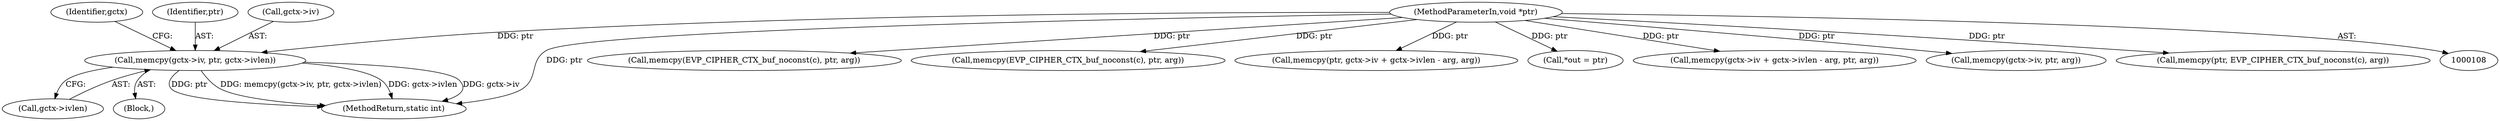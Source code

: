 digraph "0_openssl_00d965474b22b54e4275232bc71ee0c699c5cd21_0@API" {
"1000276" [label="(Call,memcpy(gctx->iv, ptr, gctx->ivlen))"];
"1000112" [label="(MethodParameterIn,void *ptr)"];
"1000281" [label="(Call,gctx->ivlen)"];
"1000229" [label="(Call,memcpy(EVP_CIPHER_CTX_buf_noconst(c), ptr, arg))"];
"1000286" [label="(Identifier,gctx)"];
"1000464" [label="(Call,memcpy(EVP_CIPHER_CTX_buf_noconst(c), ptr, arg))"];
"1000380" [label="(Call,memcpy(ptr, gctx->iv + gctx->ivlen - arg, arg))"];
"1000541" [label="(Call,*out = ptr)"];
"1000275" [label="(Block,)"];
"1000280" [label="(Identifier,ptr)"];
"1000427" [label="(Call,memcpy(gctx->iv + gctx->ivlen - arg, ptr, arg))"];
"1000307" [label="(Call,memcpy(gctx->iv, ptr, arg))"];
"1000112" [label="(MethodParameterIn,void *ptr)"];
"1000277" [label="(Call,gctx->iv)"];
"1000276" [label="(Call,memcpy(gctx->iv, ptr, gctx->ivlen))"];
"1000627" [label="(MethodReturn,static int)"];
"1000262" [label="(Call,memcpy(ptr, EVP_CIPHER_CTX_buf_noconst(c), arg))"];
"1000276" -> "1000275"  [label="AST: "];
"1000276" -> "1000281"  [label="CFG: "];
"1000277" -> "1000276"  [label="AST: "];
"1000280" -> "1000276"  [label="AST: "];
"1000281" -> "1000276"  [label="AST: "];
"1000286" -> "1000276"  [label="CFG: "];
"1000276" -> "1000627"  [label="DDG: ptr"];
"1000276" -> "1000627"  [label="DDG: memcpy(gctx->iv, ptr, gctx->ivlen)"];
"1000276" -> "1000627"  [label="DDG: gctx->ivlen"];
"1000276" -> "1000627"  [label="DDG: gctx->iv"];
"1000112" -> "1000276"  [label="DDG: ptr"];
"1000112" -> "1000108"  [label="AST: "];
"1000112" -> "1000627"  [label="DDG: ptr"];
"1000112" -> "1000229"  [label="DDG: ptr"];
"1000112" -> "1000262"  [label="DDG: ptr"];
"1000112" -> "1000307"  [label="DDG: ptr"];
"1000112" -> "1000380"  [label="DDG: ptr"];
"1000112" -> "1000427"  [label="DDG: ptr"];
"1000112" -> "1000464"  [label="DDG: ptr"];
"1000112" -> "1000541"  [label="DDG: ptr"];
}
